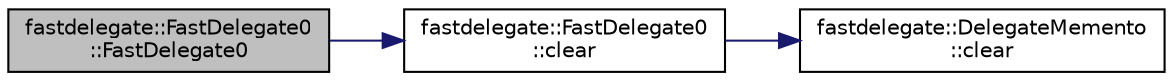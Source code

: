 digraph "fastdelegate::FastDelegate0::FastDelegate0"
{
 // INTERACTIVE_SVG=YES
  edge [fontname="Helvetica",fontsize="10",labelfontname="Helvetica",labelfontsize="10"];
  node [fontname="Helvetica",fontsize="10",shape=record];
  rankdir="LR";
  Node1 [label="fastdelegate::FastDelegate0\l::FastDelegate0",height=0.2,width=0.4,color="black", fillcolor="grey75", style="filled" fontcolor="black"];
  Node1 -> Node2 [color="midnightblue",fontsize="10",style="solid",fontname="Helvetica"];
  Node2 [label="fastdelegate::FastDelegate0\l::clear",height=0.2,width=0.4,color="black", fillcolor="white", style="filled",URL="$classfastdelegate_1_1FastDelegate0.html#a7f5c116a125f5dfcb3cf9909c77a0158"];
  Node2 -> Node3 [color="midnightblue",fontsize="10",style="solid",fontname="Helvetica"];
  Node3 [label="fastdelegate::DelegateMemento\l::clear",height=0.2,width=0.4,color="black", fillcolor="white", style="filled",URL="$classfastdelegate_1_1DelegateMemento.html#acd2b3ddfcc28fd97ab193aca2946b088"];
}
